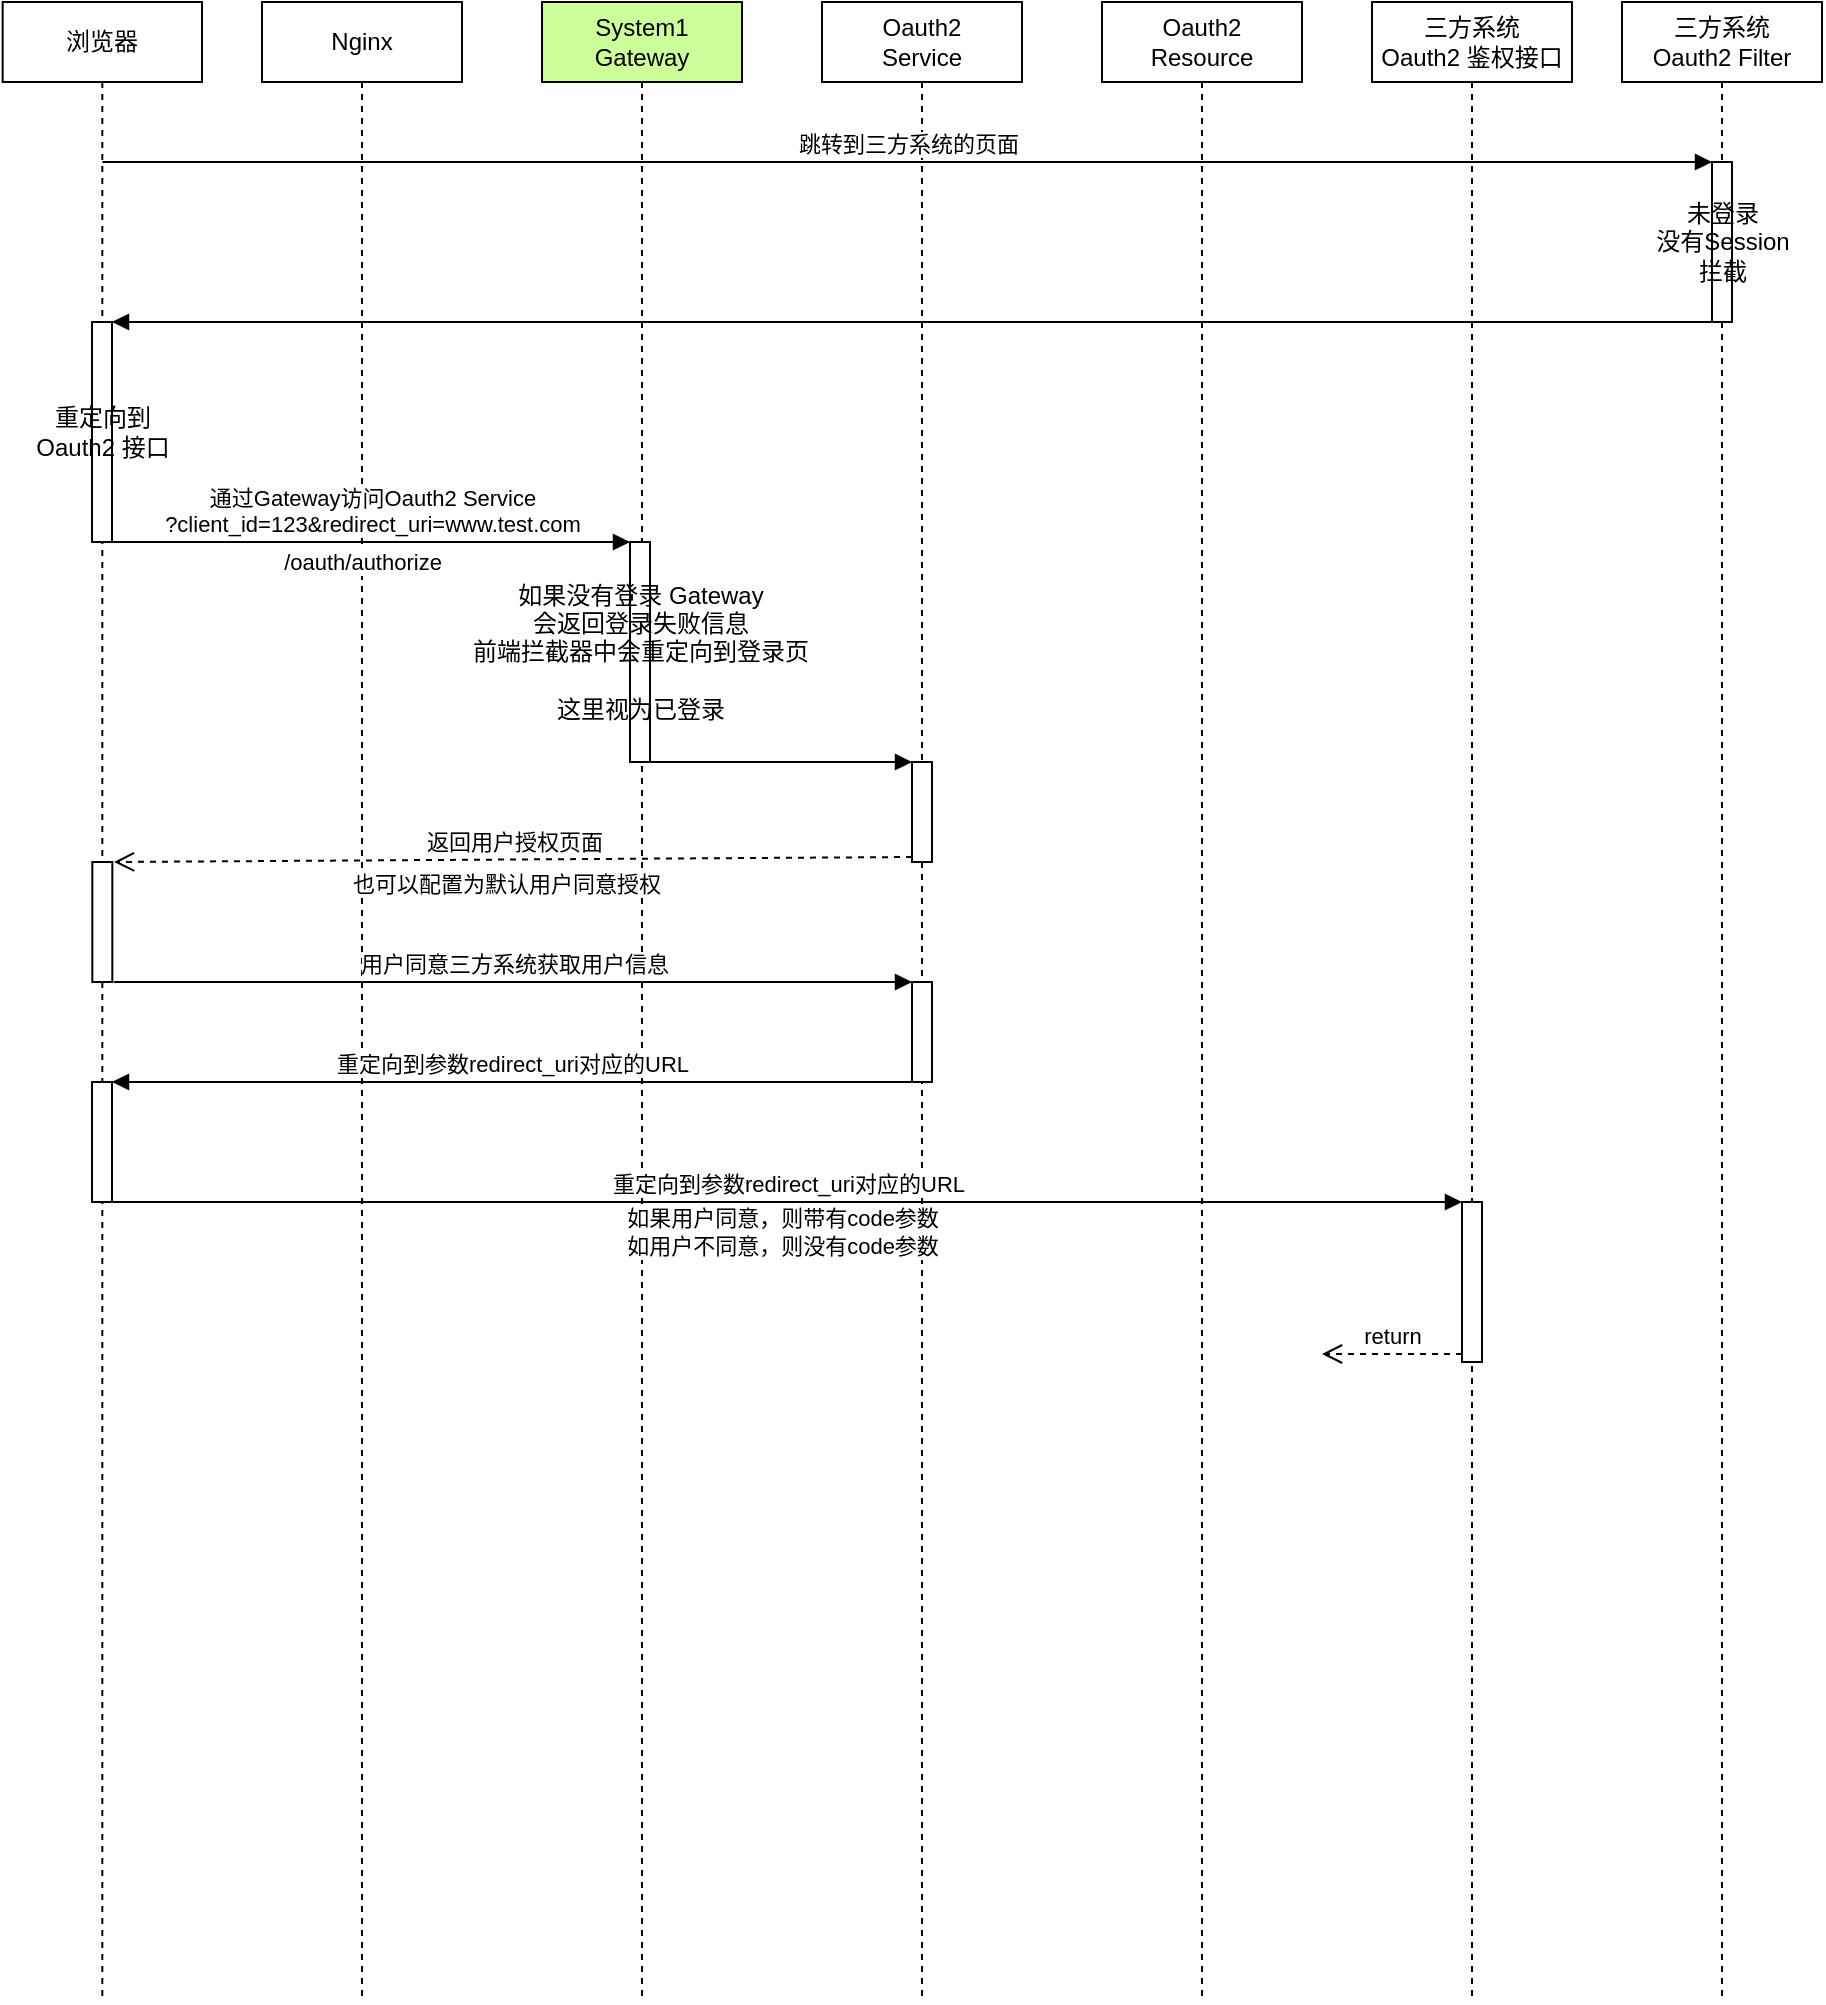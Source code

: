 <mxfile version="14.4.8" type="github">
  <diagram id="dh1iSAnI9LNPIimuFHRk" name="第 1 页">
    <mxGraphModel dx="1422" dy="1903" grid="1" gridSize="10" guides="1" tooltips="1" connect="1" arrows="1" fold="1" page="1" pageScale="1" pageWidth="827" pageHeight="1169" math="0" shadow="0">
      <root>
        <mxCell id="0" />
        <mxCell id="1" parent="0" />
        <mxCell id="rMGrHHltTkKnKPmvmLih-30" value="三方系统&lt;br&gt;Oauth2 鉴权接口" style="shape=umlLifeline;perimeter=lifelinePerimeter;whiteSpace=wrap;html=1;container=0;collapsible=0;recursiveResize=0;outlineConnect=0;" vertex="1" parent="1">
          <mxGeometry x="755" y="-30" width="100" height="1000" as="geometry" />
        </mxCell>
        <mxCell id="rMGrHHltTkKnKPmvmLih-1" value="浏览器" style="shape=umlLifeline;perimeter=lifelinePerimeter;whiteSpace=wrap;html=1;container=0;collapsible=0;recursiveResize=0;outlineConnect=0;" vertex="1" parent="1">
          <mxGeometry x="70.33" y="-30" width="99.67" height="1000" as="geometry" />
        </mxCell>
        <mxCell id="rMGrHHltTkKnKPmvmLih-2" value="Nginx" style="shape=umlLifeline;perimeter=lifelinePerimeter;whiteSpace=wrap;html=1;container=0;collapsible=0;recursiveResize=0;outlineConnect=0;" vertex="1" parent="1">
          <mxGeometry x="200" y="-30" width="100" height="1000" as="geometry" />
        </mxCell>
        <mxCell id="rMGrHHltTkKnKPmvmLih-4" value="System1&lt;br&gt;Gateway" style="shape=umlLifeline;perimeter=lifelinePerimeter;whiteSpace=wrap;html=1;container=0;collapsible=0;recursiveResize=0;outlineConnect=0;fillColor=#CCFF99;" vertex="1" parent="1">
          <mxGeometry x="340" y="-30" width="100" height="1000" as="geometry" />
        </mxCell>
        <mxCell id="rMGrHHltTkKnKPmvmLih-25" value="三方系统&lt;br&gt;Oauth2 Filter" style="shape=umlLifeline;perimeter=lifelinePerimeter;whiteSpace=wrap;html=1;container=0;collapsible=0;recursiveResize=0;outlineConnect=0;" vertex="1" parent="1">
          <mxGeometry x="880" y="-30" width="100" height="1000" as="geometry" />
        </mxCell>
        <mxCell id="rMGrHHltTkKnKPmvmLih-26" value="Oauth2&lt;br&gt;Service" style="shape=umlLifeline;perimeter=lifelinePerimeter;whiteSpace=wrap;html=1;container=0;collapsible=0;recursiveResize=0;outlineConnect=0;" vertex="1" parent="1">
          <mxGeometry x="480" y="-30" width="100" height="1000" as="geometry" />
        </mxCell>
        <mxCell id="rMGrHHltTkKnKPmvmLih-27" value="未登录&lt;br&gt;没有Session&lt;br&gt;拦截" style="html=1;points=[];perimeter=orthogonalPerimeter;" vertex="1" parent="1">
          <mxGeometry x="925" y="50" width="10" height="80" as="geometry" />
        </mxCell>
        <mxCell id="rMGrHHltTkKnKPmvmLih-28" value="跳转到三方系统的页面" style="html=1;verticalAlign=bottom;endArrow=block;entryX=0;entryY=0;" edge="1" target="rMGrHHltTkKnKPmvmLih-27" parent="1" source="rMGrHHltTkKnKPmvmLih-1">
          <mxGeometry relative="1" as="geometry">
            <mxPoint x="595" y="50" as="sourcePoint" />
          </mxGeometry>
        </mxCell>
        <mxCell id="rMGrHHltTkKnKPmvmLih-31" value="Oauth2&lt;br&gt;Resource" style="shape=umlLifeline;perimeter=lifelinePerimeter;whiteSpace=wrap;html=1;container=0;collapsible=0;recursiveResize=0;outlineConnect=0;" vertex="1" parent="1">
          <mxGeometry x="620" y="-30" width="100" height="1000" as="geometry" />
        </mxCell>
        <mxCell id="rMGrHHltTkKnKPmvmLih-32" value="重定向到&lt;br&gt;Oauth2 接口" style="html=1;points=[];perimeter=orthogonalPerimeter;" vertex="1" parent="1">
          <mxGeometry x="115" y="130" width="10" height="110" as="geometry" />
        </mxCell>
        <mxCell id="rMGrHHltTkKnKPmvmLih-33" value="" style="html=1;verticalAlign=bottom;endArrow=block;entryX=1;entryY=0;exitX=0;exitY=1;exitDx=0;exitDy=0;exitPerimeter=0;" edge="1" target="rMGrHHltTkKnKPmvmLih-32" parent="1" source="rMGrHHltTkKnKPmvmLih-27">
          <mxGeometry relative="1" as="geometry">
            <mxPoint x="880" y="130" as="sourcePoint" />
          </mxGeometry>
        </mxCell>
        <mxCell id="rMGrHHltTkKnKPmvmLih-35" value="如果没有登录 Gateway&lt;br&gt;会返回登录失败信息&lt;br&gt;前端拦截器中会重定向到登录页&lt;br&gt;&lt;br&gt;这里视为已登录" style="html=1;points=[];perimeter=orthogonalPerimeter;" vertex="1" parent="1">
          <mxGeometry x="384" y="240" width="10" height="110" as="geometry" />
        </mxCell>
        <mxCell id="rMGrHHltTkKnKPmvmLih-36" value="通过Gateway访问Oauth2 Service&lt;br&gt;?client_id=123&amp;amp;redirect_uri=www.test.com" style="html=1;verticalAlign=bottom;endArrow=block;entryX=0;entryY=0;exitX=1.1;exitY=1;exitDx=0;exitDy=0;exitPerimeter=0;" edge="1" target="rMGrHHltTkKnKPmvmLih-35" parent="1">
          <mxGeometry relative="1" as="geometry">
            <mxPoint x="125" y="240" as="sourcePoint" />
          </mxGeometry>
        </mxCell>
        <mxCell id="rMGrHHltTkKnKPmvmLih-41" value="/oauth/authorize" style="edgeLabel;html=1;align=center;verticalAlign=middle;resizable=0;points=[];" vertex="1" connectable="0" parent="rMGrHHltTkKnKPmvmLih-36">
          <mxGeometry x="-0.081" relative="1" as="geometry">
            <mxPoint x="6" y="10" as="offset" />
          </mxGeometry>
        </mxCell>
        <mxCell id="rMGrHHltTkKnKPmvmLih-38" value="" style="html=1;points=[];perimeter=orthogonalPerimeter;" vertex="1" parent="1">
          <mxGeometry x="525" y="350" width="10" height="50" as="geometry" />
        </mxCell>
        <mxCell id="rMGrHHltTkKnKPmvmLih-39" value="" style="html=1;verticalAlign=bottom;endArrow=block;entryX=0;entryY=0;" edge="1" target="rMGrHHltTkKnKPmvmLih-38" parent="1" source="rMGrHHltTkKnKPmvmLih-35">
          <mxGeometry relative="1" as="geometry">
            <mxPoint x="455" y="350" as="sourcePoint" />
          </mxGeometry>
        </mxCell>
        <mxCell id="rMGrHHltTkKnKPmvmLih-40" value="返回用户授权页面" style="html=1;verticalAlign=bottom;endArrow=open;dashed=1;endSize=8;exitX=0;exitY=0.95;entryX=1.084;entryY=0;entryDx=0;entryDy=0;entryPerimeter=0;" edge="1" source="rMGrHHltTkKnKPmvmLih-38" parent="1" target="rMGrHHltTkKnKPmvmLih-46">
          <mxGeometry relative="1" as="geometry">
            <mxPoint x="455" y="426" as="targetPoint" />
          </mxGeometry>
        </mxCell>
        <mxCell id="rMGrHHltTkKnKPmvmLih-42" value="也可以配置为默认用户同意授权" style="edgeLabel;html=1;align=center;verticalAlign=middle;resizable=0;points=[];" vertex="1" connectable="0" parent="rMGrHHltTkKnKPmvmLih-40">
          <mxGeometry x="-0.507" relative="1" as="geometry">
            <mxPoint x="-105" y="12.5" as="offset" />
          </mxGeometry>
        </mxCell>
        <mxCell id="rMGrHHltTkKnKPmvmLih-46" value="" style="html=1;points=[];perimeter=orthogonalPerimeter;" vertex="1" parent="1">
          <mxGeometry x="115.16" y="400" width="10" height="60" as="geometry" />
        </mxCell>
        <mxCell id="rMGrHHltTkKnKPmvmLih-49" value="" style="html=1;points=[];perimeter=orthogonalPerimeter;" vertex="1" parent="1">
          <mxGeometry x="525" y="460" width="10" height="50" as="geometry" />
        </mxCell>
        <mxCell id="rMGrHHltTkKnKPmvmLih-50" value="用户同意三方系统获取用户信息" style="html=1;verticalAlign=bottom;endArrow=block;entryX=0;entryY=0;exitX=1.084;exitY=1;exitDx=0;exitDy=0;exitPerimeter=0;" edge="1" target="rMGrHHltTkKnKPmvmLih-49" parent="1" source="rMGrHHltTkKnKPmvmLih-46">
          <mxGeometry relative="1" as="geometry">
            <mxPoint x="455" y="460" as="sourcePoint" />
          </mxGeometry>
        </mxCell>
        <mxCell id="rMGrHHltTkKnKPmvmLih-55" value="" style="html=1;points=[];perimeter=orthogonalPerimeter;" vertex="1" parent="1">
          <mxGeometry x="115" y="510" width="10" height="60" as="geometry" />
        </mxCell>
        <mxCell id="rMGrHHltTkKnKPmvmLih-56" value="重定向到参数redirect_uri对应的URL" style="html=1;verticalAlign=bottom;endArrow=block;entryX=1;entryY=0;exitX=0;exitY=1;exitDx=0;exitDy=0;exitPerimeter=0;" edge="1" target="rMGrHHltTkKnKPmvmLih-55" parent="1" source="rMGrHHltTkKnKPmvmLih-49">
          <mxGeometry relative="1" as="geometry">
            <mxPoint x="185" y="510" as="sourcePoint" />
          </mxGeometry>
        </mxCell>
        <mxCell id="rMGrHHltTkKnKPmvmLih-58" value="如果用户同意，则带有code参数&lt;br&gt;如用户不同意，则没有code参数" style="edgeLabel;html=1;align=center;verticalAlign=middle;resizable=0;points=[];" vertex="1" connectable="0" parent="rMGrHHltTkKnKPmvmLih-56">
          <mxGeometry x="-0.135" y="3" relative="1" as="geometry">
            <mxPoint x="108" y="72" as="offset" />
          </mxGeometry>
        </mxCell>
        <mxCell id="rMGrHHltTkKnKPmvmLih-59" value="" style="html=1;points=[];perimeter=orthogonalPerimeter;" vertex="1" parent="1">
          <mxGeometry x="800" y="570" width="10" height="80" as="geometry" />
        </mxCell>
        <mxCell id="rMGrHHltTkKnKPmvmLih-60" value="重定向到参数redirect_uri对应的URL" style="html=1;verticalAlign=bottom;endArrow=block;entryX=0;entryY=0;exitX=1;exitY=1;exitDx=0;exitDy=0;exitPerimeter=0;" edge="1" target="rMGrHHltTkKnKPmvmLih-59" parent="1" source="rMGrHHltTkKnKPmvmLih-55">
          <mxGeometry relative="1" as="geometry">
            <mxPoint x="730" y="570" as="sourcePoint" />
          </mxGeometry>
        </mxCell>
        <mxCell id="rMGrHHltTkKnKPmvmLih-61" value="return" style="html=1;verticalAlign=bottom;endArrow=open;dashed=1;endSize=8;exitX=0;exitY=0.95;" edge="1" source="rMGrHHltTkKnKPmvmLih-59" parent="1">
          <mxGeometry relative="1" as="geometry">
            <mxPoint x="730" y="646" as="targetPoint" />
          </mxGeometry>
        </mxCell>
      </root>
    </mxGraphModel>
  </diagram>
</mxfile>
